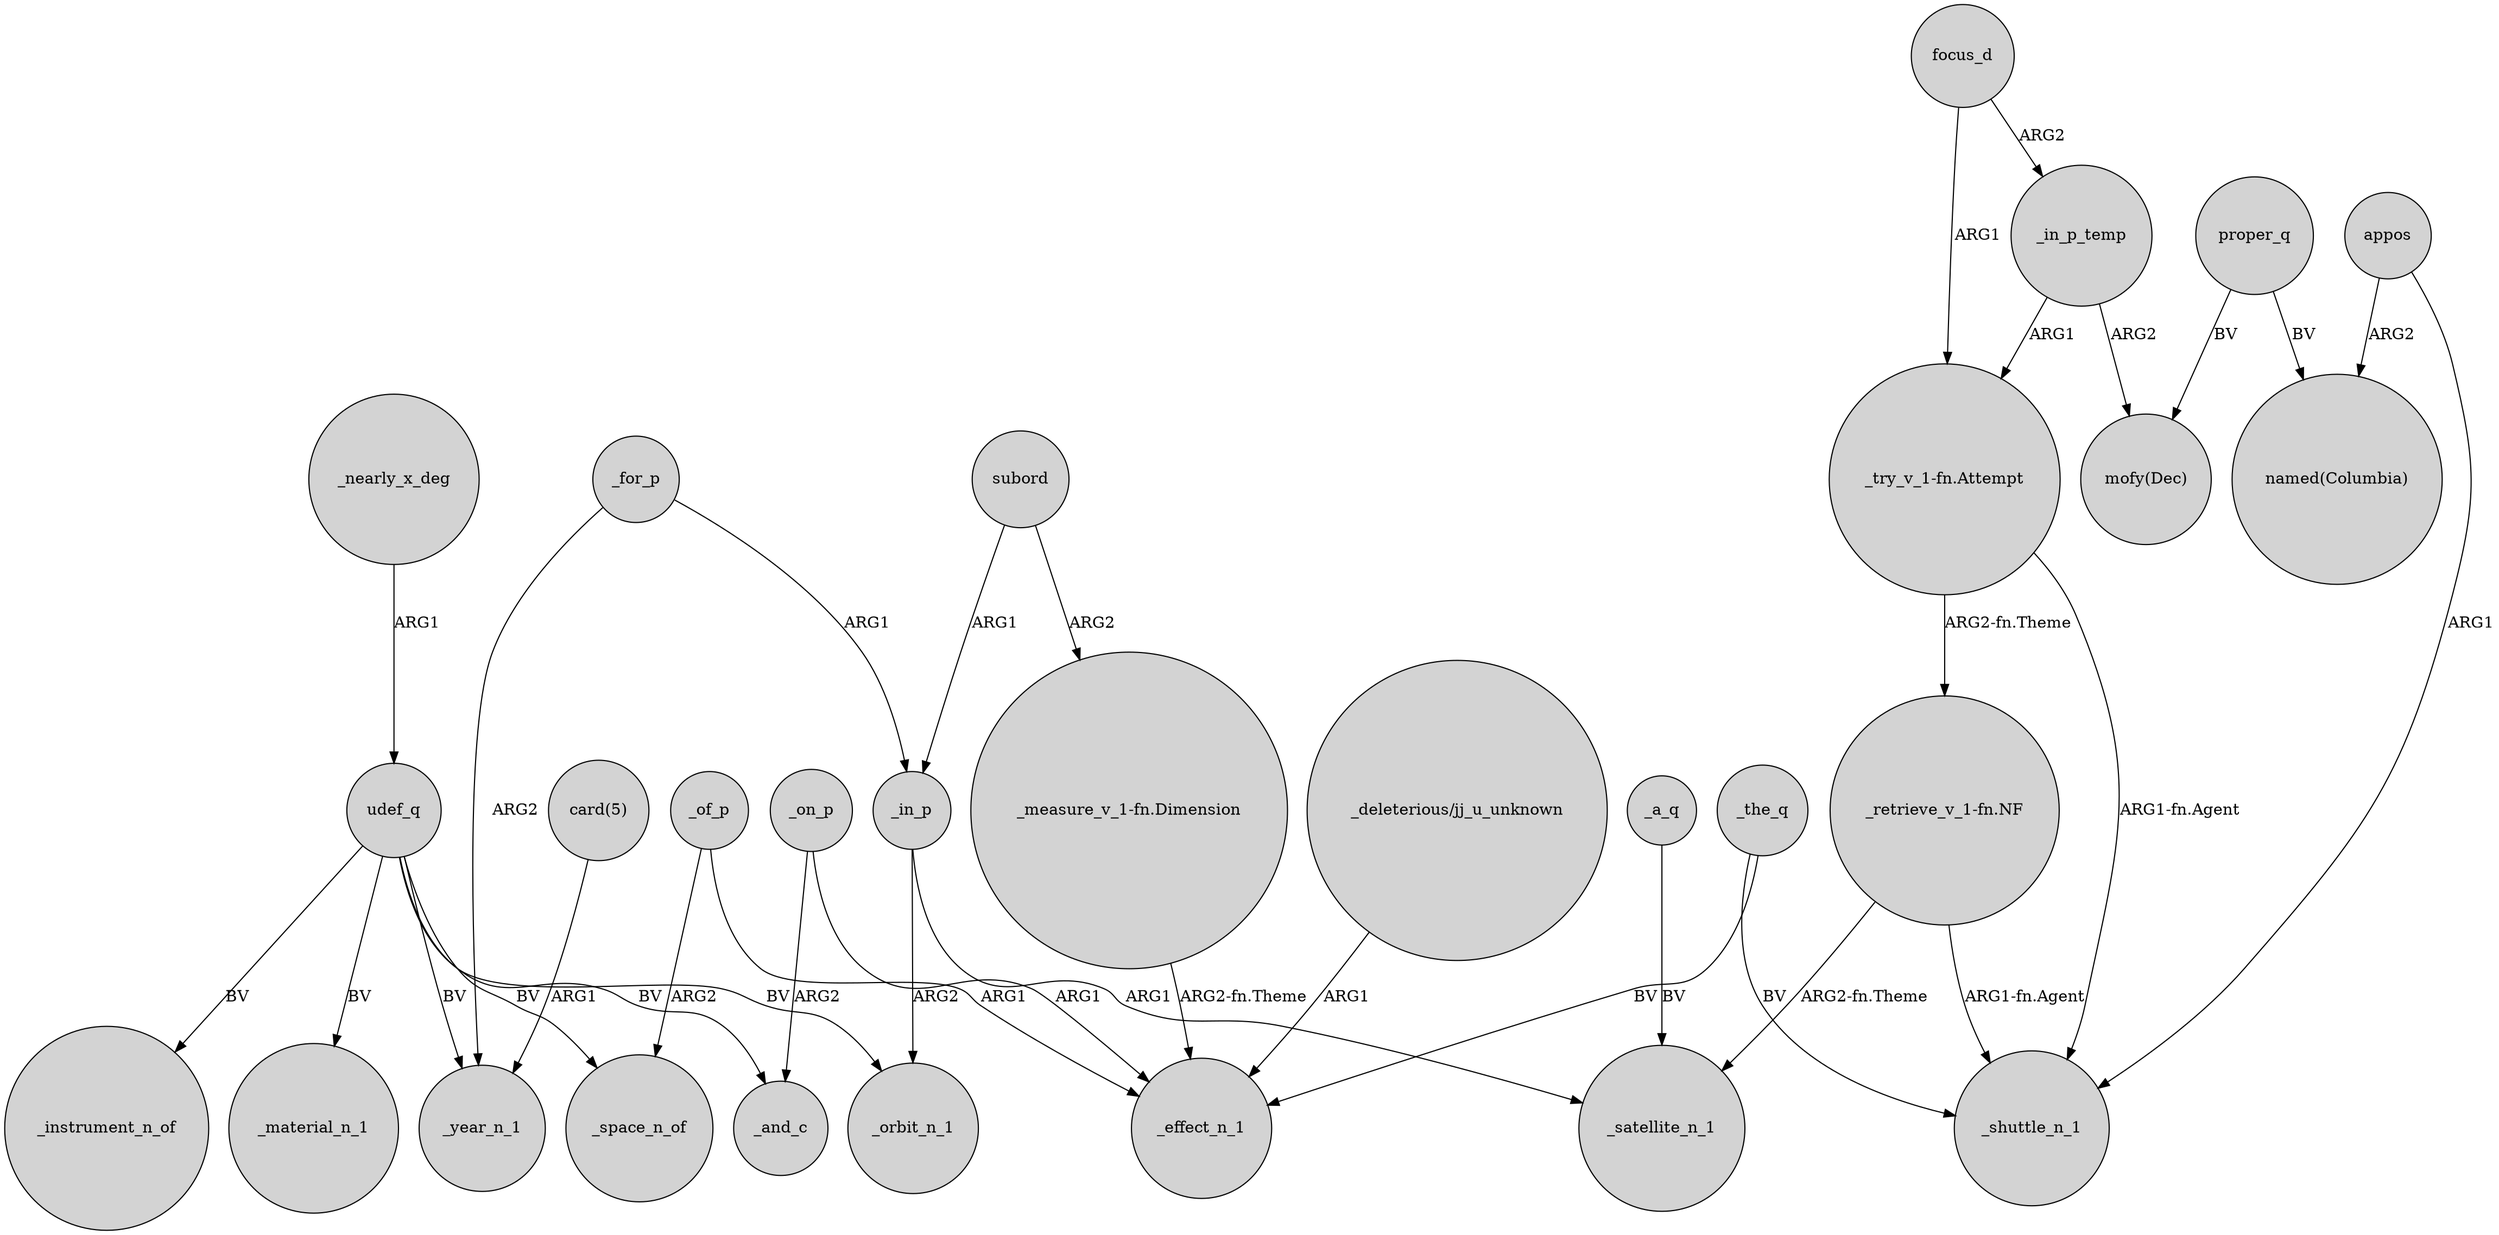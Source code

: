 digraph {
	node [shape=circle style=filled]
	_of_p -> _effect_n_1 [label=ARG1]
	udef_q -> _orbit_n_1 [label=BV]
	focus_d -> _in_p_temp [label=ARG2]
	"_deleterious/jj_u_unknown" -> _effect_n_1 [label=ARG1]
	_for_p -> _year_n_1 [label=ARG2]
	"card(5)" -> _year_n_1 [label=ARG1]
	proper_q -> "mofy(Dec)" [label=BV]
	_in_p_temp -> "_try_v_1-fn.Attempt" [label=ARG1]
	appos -> _shuttle_n_1 [label=ARG1]
	udef_q -> _instrument_n_of [label=BV]
	_in_p_temp -> "mofy(Dec)" [label=ARG2]
	_a_q -> _satellite_n_1 [label=BV]
	proper_q -> "named(Columbia)" [label=BV]
	_in_p -> _orbit_n_1 [label=ARG2]
	"_try_v_1-fn.Attempt" -> _shuttle_n_1 [label="ARG1-fn.Agent"]
	"_try_v_1-fn.Attempt" -> "_retrieve_v_1-fn.NF" [label="ARG2-fn.Theme"]
	udef_q -> _space_n_of [label=BV]
	_the_q -> _effect_n_1 [label=BV]
	_the_q -> _shuttle_n_1 [label=BV]
	"_retrieve_v_1-fn.NF" -> _shuttle_n_1 [label="ARG1-fn.Agent"]
	_nearly_x_deg -> udef_q [label=ARG1]
	subord -> _in_p [label=ARG1]
	_of_p -> _space_n_of [label=ARG2]
	"_measure_v_1-fn.Dimension" -> _effect_n_1 [label="ARG2-fn.Theme"]
	_on_p -> _and_c [label=ARG2]
	udef_q -> _year_n_1 [label=BV]
	focus_d -> "_try_v_1-fn.Attempt" [label=ARG1]
	subord -> "_measure_v_1-fn.Dimension" [label=ARG2]
	_on_p -> _effect_n_1 [label=ARG1]
	udef_q -> _and_c [label=BV]
	"_retrieve_v_1-fn.NF" -> _satellite_n_1 [label="ARG2-fn.Theme"]
	_in_p -> _satellite_n_1 [label=ARG1]
	udef_q -> _material_n_1 [label=BV]
	appos -> "named(Columbia)" [label=ARG2]
	_for_p -> _in_p [label=ARG1]
}
